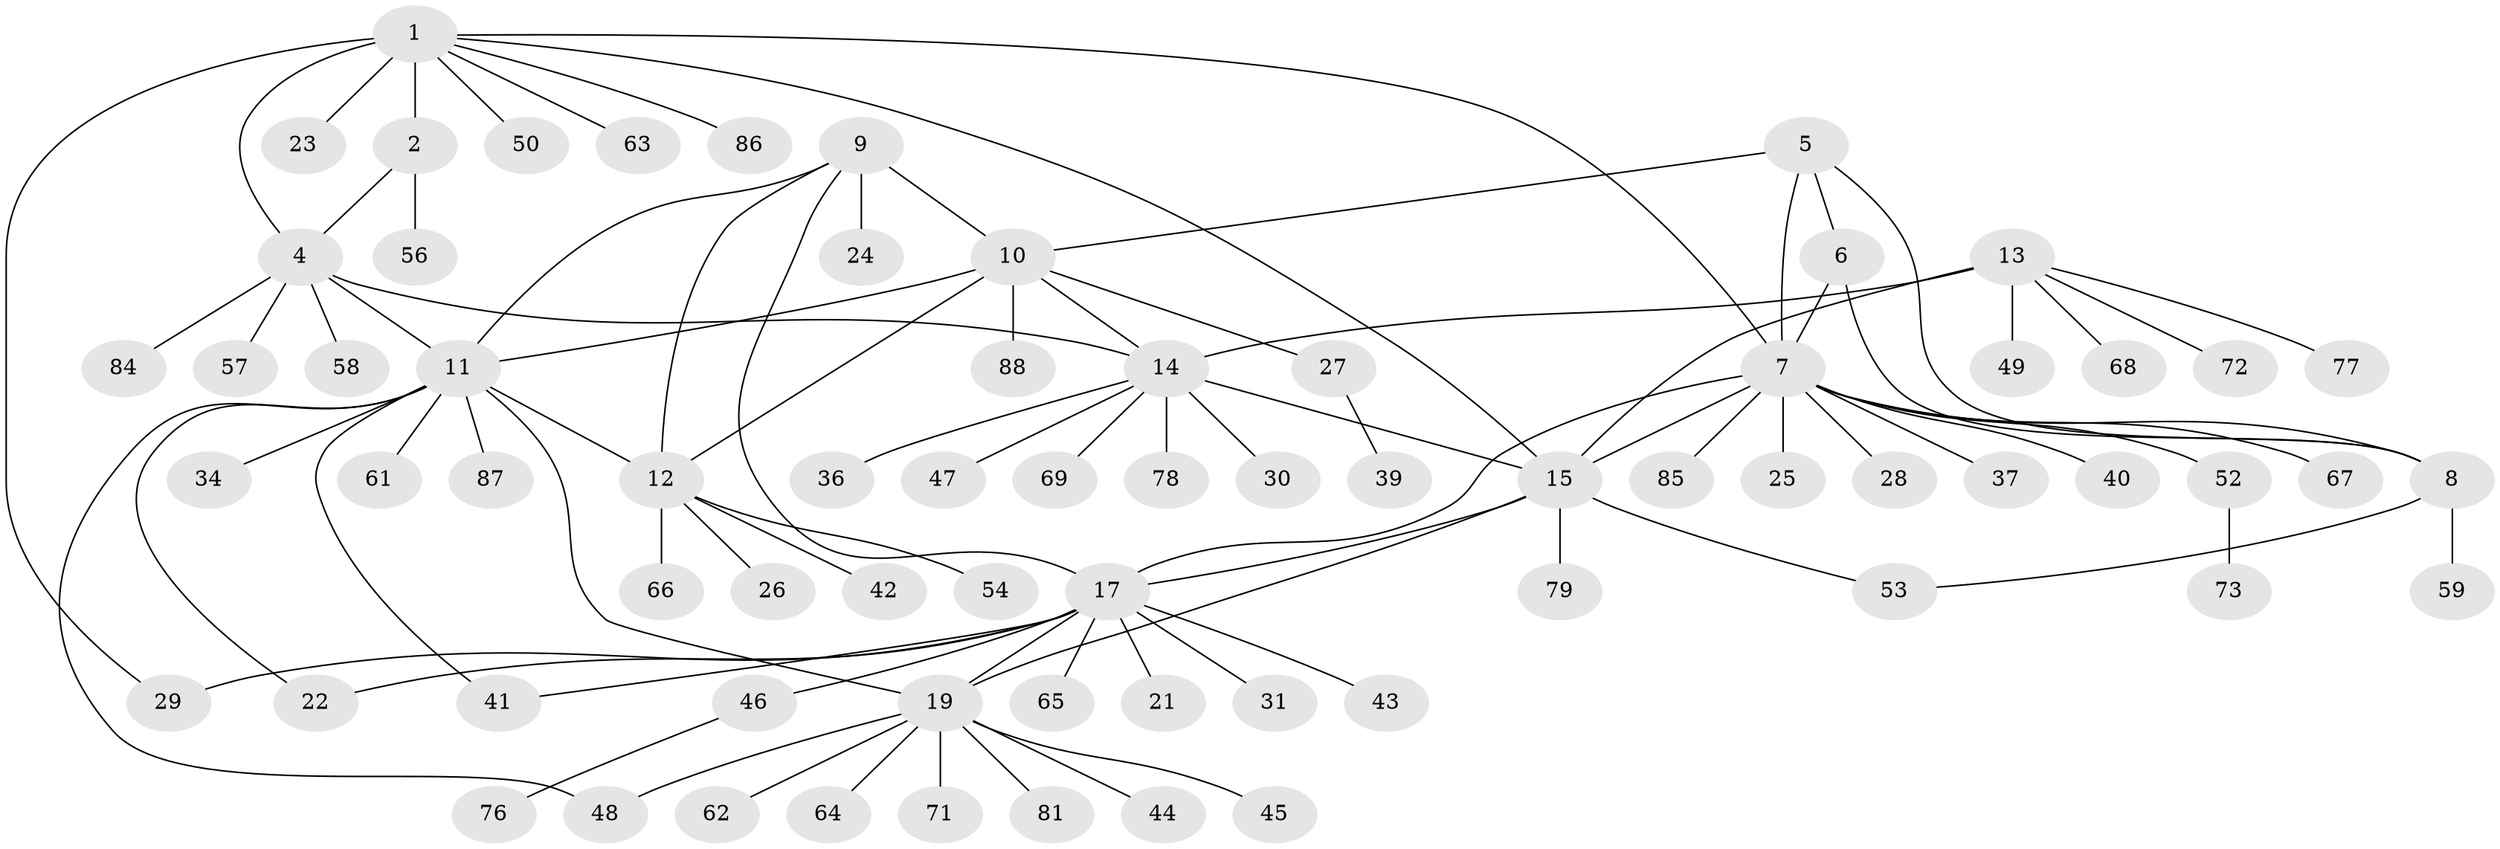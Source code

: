 // Generated by graph-tools (version 1.1) at 2025/52/02/27/25 19:52:20]
// undirected, 71 vertices, 91 edges
graph export_dot {
graph [start="1"]
  node [color=gray90,style=filled];
  1 [super="+3"];
  2;
  4 [super="+70"];
  5;
  6 [super="+55"];
  7 [super="+80"];
  8 [super="+33"];
  9 [super="+35"];
  10 [super="+51"];
  11 [super="+89"];
  12 [super="+60"];
  13 [super="+74"];
  14 [super="+16"];
  15 [super="+18"];
  17 [super="+20"];
  19 [super="+75"];
  21;
  22;
  23;
  24;
  25;
  26 [super="+32"];
  27;
  28;
  29;
  30;
  31 [super="+82"];
  34;
  36;
  37 [super="+38"];
  39;
  40;
  41;
  42;
  43;
  44;
  45;
  46;
  47;
  48;
  49;
  50;
  52;
  53;
  54 [super="+83"];
  56;
  57;
  58;
  59;
  61;
  62;
  63;
  64;
  65;
  66;
  67;
  68;
  69;
  71;
  72;
  73;
  76;
  77;
  78;
  79;
  81;
  84;
  85;
  86;
  87;
  88;
  1 -- 2 [weight=2];
  1 -- 4 [weight=2];
  1 -- 7;
  1 -- 23;
  1 -- 50;
  1 -- 63;
  1 -- 86;
  1 -- 29;
  1 -- 15;
  2 -- 4;
  2 -- 56;
  4 -- 11;
  4 -- 57;
  4 -- 58;
  4 -- 84;
  4 -- 14;
  5 -- 6;
  5 -- 7;
  5 -- 8;
  5 -- 10;
  6 -- 7;
  6 -- 8;
  7 -- 8;
  7 -- 15;
  7 -- 25;
  7 -- 28;
  7 -- 37;
  7 -- 40;
  7 -- 52;
  7 -- 67;
  7 -- 17;
  7 -- 85;
  8 -- 53;
  8 -- 59;
  9 -- 10;
  9 -- 11;
  9 -- 12;
  9 -- 17;
  9 -- 24;
  10 -- 11;
  10 -- 12;
  10 -- 14;
  10 -- 27;
  10 -- 88;
  11 -- 12;
  11 -- 22;
  11 -- 34;
  11 -- 41;
  11 -- 61;
  11 -- 87;
  11 -- 48;
  11 -- 19;
  12 -- 26;
  12 -- 42;
  12 -- 54;
  12 -- 66;
  13 -- 14 [weight=2];
  13 -- 15;
  13 -- 49;
  13 -- 68;
  13 -- 72;
  13 -- 77;
  14 -- 15 [weight=2];
  14 -- 36;
  14 -- 69;
  14 -- 78;
  14 -- 47;
  14 -- 30;
  15 -- 79;
  15 -- 17 [weight=2];
  15 -- 19;
  15 -- 53;
  17 -- 19 [weight=2];
  17 -- 21;
  17 -- 22;
  17 -- 46;
  17 -- 65;
  17 -- 41;
  17 -- 43;
  17 -- 29;
  17 -- 31;
  19 -- 44;
  19 -- 45;
  19 -- 48;
  19 -- 62;
  19 -- 64;
  19 -- 71;
  19 -- 81;
  27 -- 39;
  46 -- 76;
  52 -- 73;
}
